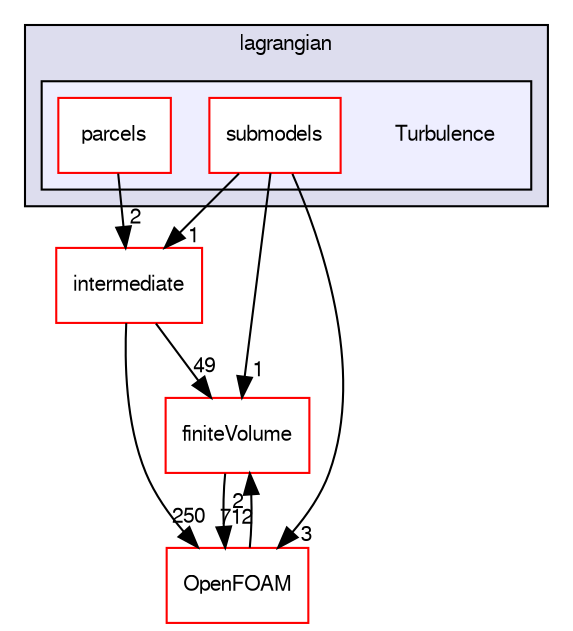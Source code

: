 digraph "src/lagrangian/Turbulence" {
  bgcolor=transparent;
  compound=true
  node [ fontsize="10", fontname="FreeSans"];
  edge [ labelfontsize="10", labelfontname="FreeSans"];
  subgraph clusterdir_f8c25efc4b6f6a8502a42d5af7554d23 {
    graph [ bgcolor="#ddddee", pencolor="black", label="lagrangian" fontname="FreeSans", fontsize="10", URL="dir_f8c25efc4b6f6a8502a42d5af7554d23.html"]
  subgraph clusterdir_ce40000b81d612d5fbf927a8837e733e {
    graph [ bgcolor="#eeeeff", pencolor="black", label="" URL="dir_ce40000b81d612d5fbf927a8837e733e.html"];
    dir_ce40000b81d612d5fbf927a8837e733e [shape=plaintext label="Turbulence"];
    dir_eccc6acf69d40d39b66d8b89f7c56ec0 [shape=box label="parcels" color="red" fillcolor="white" style="filled" URL="dir_eccc6acf69d40d39b66d8b89f7c56ec0.html"];
    dir_21b234a97d629007f7af8dc5c3510321 [shape=box label="submodels" color="red" fillcolor="white" style="filled" URL="dir_21b234a97d629007f7af8dc5c3510321.html"];
  }
  }
  dir_9bd15774b555cf7259a6fa18f99fe99b [shape=box label="finiteVolume" color="red" URL="dir_9bd15774b555cf7259a6fa18f99fe99b.html"];
  dir_d3c32a493136c130c1f0d51f4f35c297 [shape=box label="intermediate" color="red" URL="dir_d3c32a493136c130c1f0d51f4f35c297.html"];
  dir_c5473ff19b20e6ec4dfe5c310b3778a8 [shape=box label="OpenFOAM" color="red" URL="dir_c5473ff19b20e6ec4dfe5c310b3778a8.html"];
  dir_9bd15774b555cf7259a6fa18f99fe99b->dir_c5473ff19b20e6ec4dfe5c310b3778a8 [headlabel="712", labeldistance=1.5 headhref="dir_000749_001732.html"];
  dir_21b234a97d629007f7af8dc5c3510321->dir_9bd15774b555cf7259a6fa18f99fe99b [headlabel="1", labeldistance=1.5 headhref="dir_001539_000749.html"];
  dir_21b234a97d629007f7af8dc5c3510321->dir_d3c32a493136c130c1f0d51f4f35c297 [headlabel="1", labeldistance=1.5 headhref="dir_001539_001214.html"];
  dir_21b234a97d629007f7af8dc5c3510321->dir_c5473ff19b20e6ec4dfe5c310b3778a8 [headlabel="3", labeldistance=1.5 headhref="dir_001539_001732.html"];
  dir_d3c32a493136c130c1f0d51f4f35c297->dir_9bd15774b555cf7259a6fa18f99fe99b [headlabel="49", labeldistance=1.5 headhref="dir_001214_000749.html"];
  dir_d3c32a493136c130c1f0d51f4f35c297->dir_c5473ff19b20e6ec4dfe5c310b3778a8 [headlabel="250", labeldistance=1.5 headhref="dir_001214_001732.html"];
  dir_eccc6acf69d40d39b66d8b89f7c56ec0->dir_d3c32a493136c130c1f0d51f4f35c297 [headlabel="2", labeldistance=1.5 headhref="dir_001288_001214.html"];
  dir_c5473ff19b20e6ec4dfe5c310b3778a8->dir_9bd15774b555cf7259a6fa18f99fe99b [headlabel="2", labeldistance=1.5 headhref="dir_001732_000749.html"];
}
